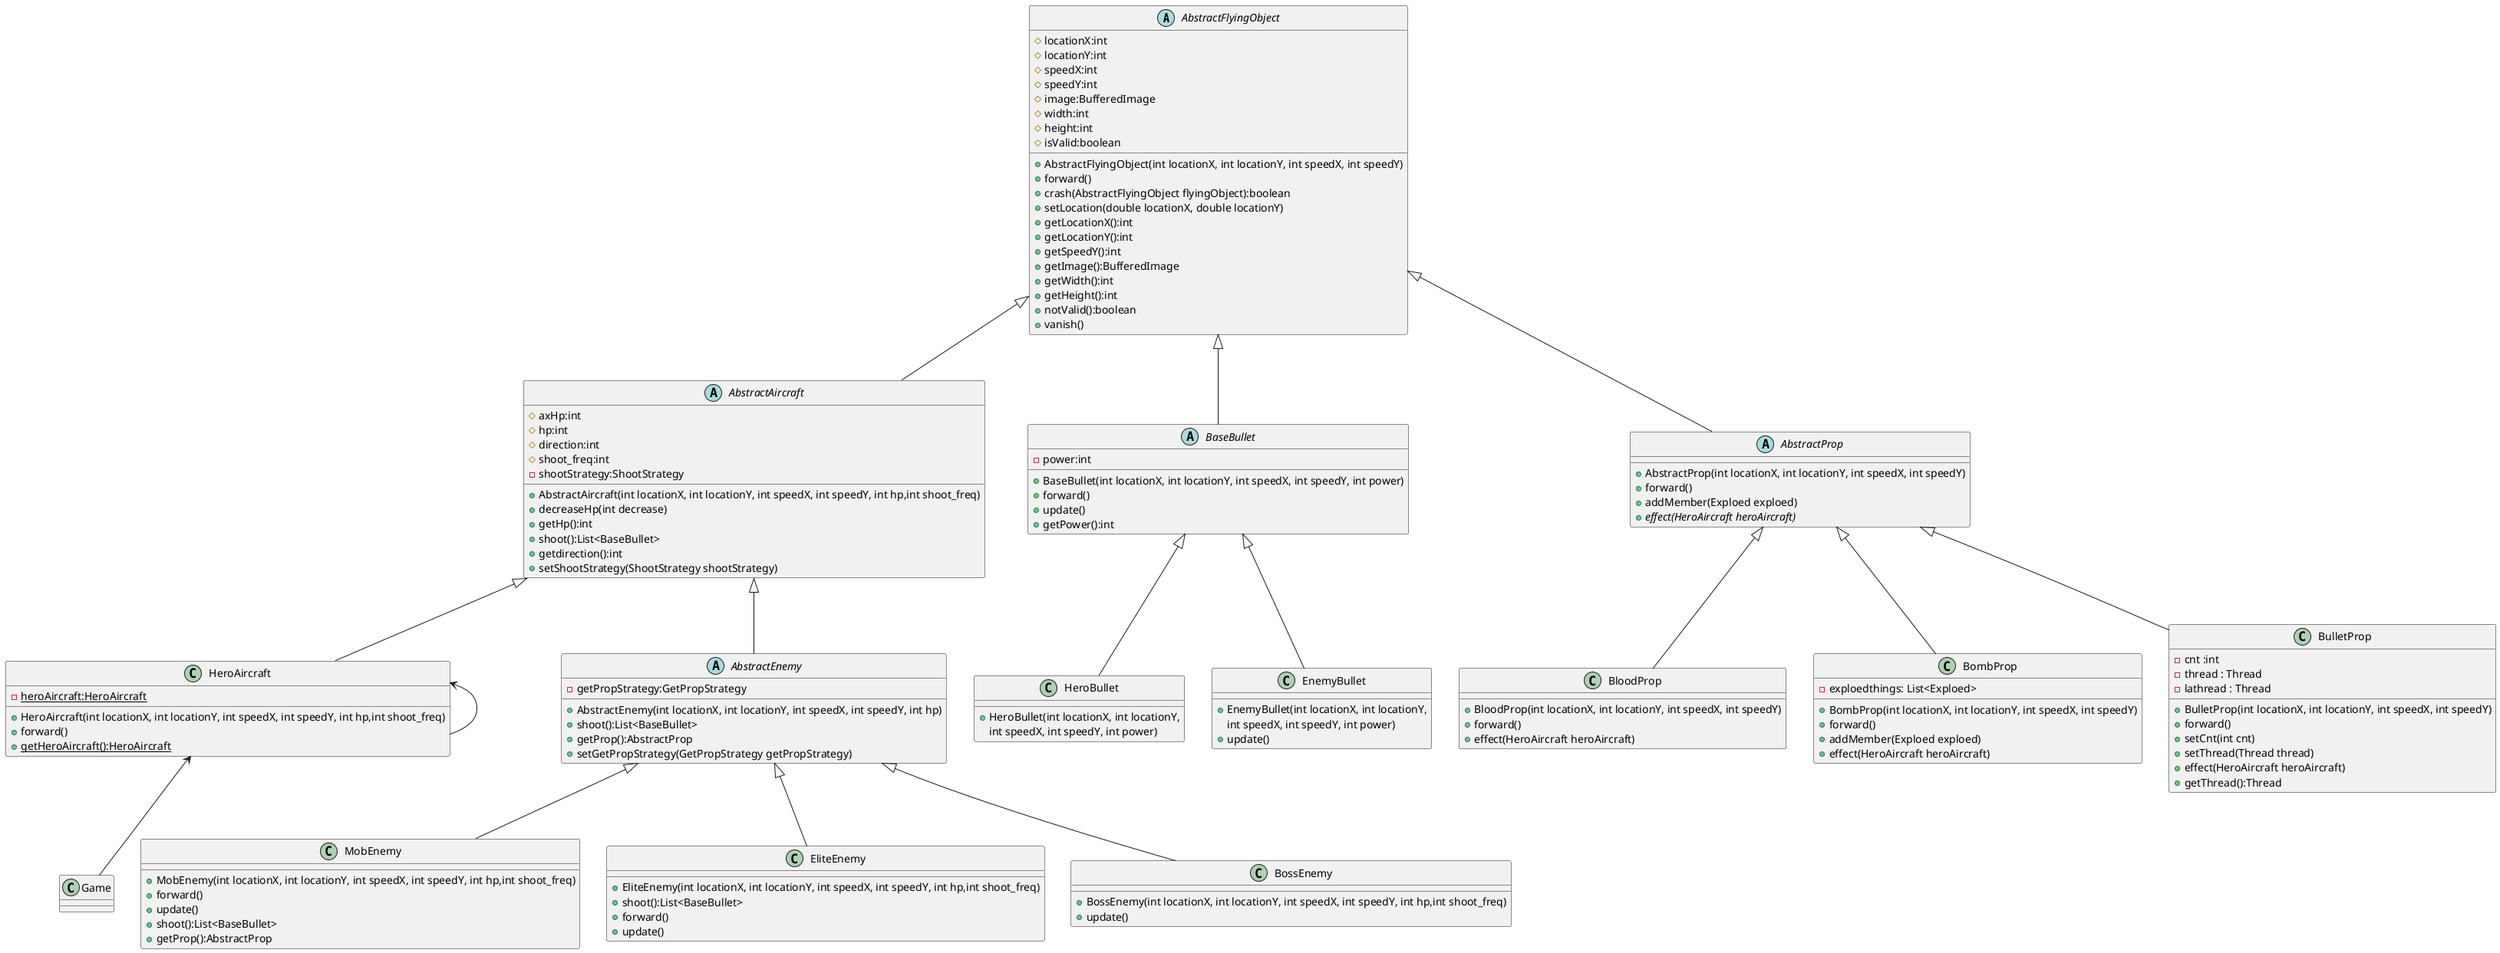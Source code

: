 @startuml
'https://plantuml.com/class-diagram

abstract class AbstractFlyingObject
{
    # locationX:int
    # locationY:int
    # speedX:int
    # speedY:int
    # image:BufferedImage
    # width:int
    # height:int
    # isValid:boolean

    + AbstractFlyingObject(int locationX, int locationY, int speedX, int speedY)
    + forward()
    + crash(AbstractFlyingObject flyingObject):boolean
    + setLocation(double locationX, double locationY)
    + getLocationX():int
    + getLocationY():int
    + getSpeedY():int
    + getImage():BufferedImage
    + getWidth():int
    + getHeight():int
    + notValid():boolean
    + vanish()
}

abstract class AbstractAircraft
{
	# axHp:int
    # hp:int
    # direction:int
    # shoot_freq:int
    - shootStrategy:ShootStrategy
    + AbstractAircraft(int locationX, int locationY, int speedX, int speedY, int hp,int shoot_freq)
    + decreaseHp(int decrease)
    + getHp():int
    + shoot():List<BaseBullet>
    + getdirection():int
    + setShootStrategy(ShootStrategy shootStrategy)
 }

abstract class BaseBullet
{
    - power:int
    + BaseBullet(int locationX, int locationY, int speedX, int speedY, int power)
    + forward()
    + update()
	+ getPower():int
}



AbstractFlyingObject <|-- AbstractAircraft
AbstractFlyingObject <|-- BaseBullet
AbstractFlyingObject <|-- AbstractProp

AbstractAircraft <|-- HeroAircraft
AbstractAircraft <|-- AbstractEnemy
AbstractEnemy <|-- MobEnemy
AbstractEnemy <|-- EliteEnemy
AbstractEnemy <|-- BossEnemy


BaseBullet <|-- HeroBullet
BaseBullet <|-- EnemyBullet

AbstractProp  <|-- BloodProp
AbstractProp  <|-- BombProp
AbstractProp <|-- BulletProp

class HeroAircraft {
    - {static} heroAircraft:HeroAircraft
    + HeroAircraft(int locationX, int locationY, int speedX, int speedY, int hp,int shoot_freq)
    + forward()
    + {static} getHeroAircraft():HeroAircraft
}


abstract  class AbstractEnemy{
- getPropStrategy:GetPropStrategy
+ AbstractEnemy(int locationX, int locationY, int speedX, int speedY, int hp)
+ shoot():List<BaseBullet>
+ getProp():AbstractProp
+ setGetPropStrategy(GetPropStrategy getPropStrategy)
}

class BossEnemy{
+ BossEnemy(int locationX, int locationY, int speedX, int speedY, int hp,int shoot_freq)
+ update()
}

class EliteEnemy{
+ EliteEnemy(int locationX, int locationY, int speedX, int speedY, int hp,int shoot_freq)
+ shoot():List<BaseBullet>
+ forward()
+ update()
}

class MobEnemy{
+ MobEnemy(int locationX, int locationY, int speedX, int speedY, int hp,int shoot_freq)
+ forward()
+ update()
+ shoot():List<BaseBullet>
+ getProp():AbstractProp
}


abstract class AbstractProp{
 + AbstractProp(int locationX, int locationY, int speedX, int speedY)
 + forward()
 + addMember(Exploed exploed)
 + {abstract} effect(HeroAircraft heroAircraft)
}

class BloodProp{
 + BloodProp(int locationX, int locationY, int speedX, int speedY)
 + forward()
 + effect(HeroAircraft heroAircraft)
}

class BombProp{
 - exploedthings: List<Exploed>
 + BombProp(int locationX, int locationY, int speedX, int speedY)
 + forward()
 + addMember(Exploed exploed)
 + effect(HeroAircraft heroAircraft)
}

class BulletProp{
 - cnt :int
 - thread : Thread
 - lathread : Thread
 + BulletProp(int locationX, int locationY, int speedX, int speedY)
 + forward()
 + setCnt(int cnt)
 + setThread(Thread thread)
 + effect(HeroAircraft heroAircraft)
 + getThread():Thread
}


class HeroBullet {
    + HeroBullet(int locationX, int locationY,
     int speedX, int speedY, int power)
}

class EnemyBullet {
    + EnemyBullet(int locationX, int locationY,
     int speedX, int speedY, int power)
    + update()
}


HeroAircraft<--HeroAircraft
HeroAircraft<--Game
@enduml